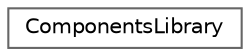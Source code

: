 digraph "Graphical Class Hierarchy"
{
 // LATEX_PDF_SIZE
  bgcolor="transparent";
  edge [fontname=Helvetica,fontsize=10,labelfontname=Helvetica,labelfontsize=10];
  node [fontname=Helvetica,fontsize=10,shape=box,height=0.2,width=0.4];
  rankdir="LR";
  Node0 [label="ComponentsLibrary",height=0.2,width=0.4,color="grey40", fillcolor="white", style="filled",URL="$class_components_library.html",tooltip=" "];
}
